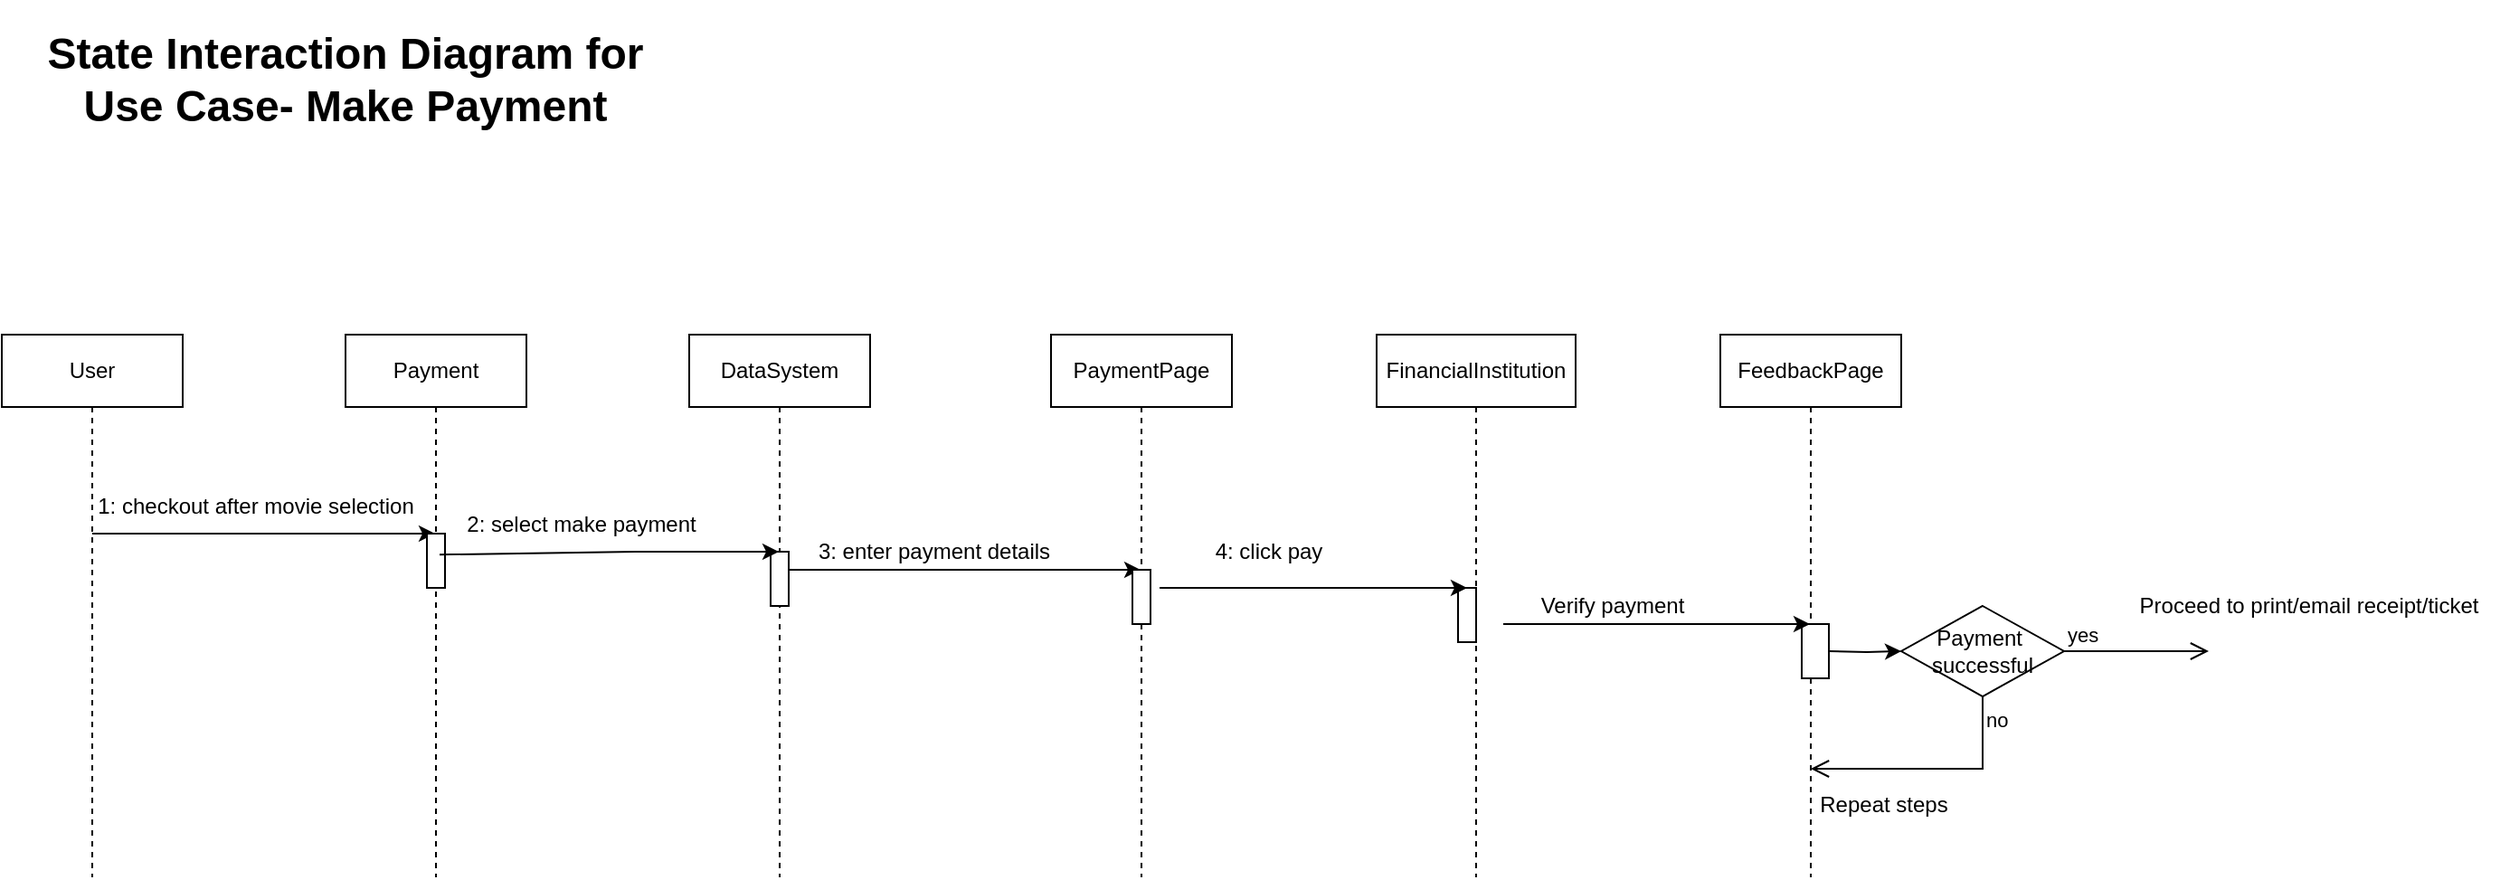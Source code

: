 <mxfile version="20.2.3" type="device"><diagram id="z9NSVl788BoWcJpWuMUM" name="Page-1"><mxGraphModel dx="1038" dy="641" grid="1" gridSize="10" guides="0" tooltips="1" connect="1" arrows="1" fold="1" page="1" pageScale="1" pageWidth="1700" pageHeight="1100" math="0" shadow="0"><root><mxCell id="0"/><mxCell id="1" parent="0"/><mxCell id="32ZUf5lDmiSfPGwsZt-B-11" value="Payment" style="shape=umlLifeline;perimeter=lifelinePerimeter;whiteSpace=wrap;html=1;container=1;collapsible=0;recursiveResize=0;outlineConnect=0;" parent="1" vertex="1"><mxGeometry x="230" y="215" width="100" height="300" as="geometry"/></mxCell><mxCell id="32ZUf5lDmiSfPGwsZt-B-12" value="User" style="shape=umlLifeline;perimeter=lifelinePerimeter;whiteSpace=wrap;html=1;container=1;collapsible=0;recursiveResize=0;outlineConnect=0;" parent="1" vertex="1"><mxGeometry x="40" y="215" width="100" height="300" as="geometry"/></mxCell><mxCell id="32ZUf5lDmiSfPGwsZt-B-13" value="DataSystem" style="shape=umlLifeline;perimeter=lifelinePerimeter;whiteSpace=wrap;html=1;container=1;collapsible=0;recursiveResize=0;outlineConnect=0;" parent="1" vertex="1"><mxGeometry x="420" y="215" width="100" height="300" as="geometry"/></mxCell><mxCell id="32ZUf5lDmiSfPGwsZt-B-35" value="" style="html=1;points=[];perimeter=orthogonalPerimeter;" parent="32ZUf5lDmiSfPGwsZt-B-13" vertex="1"><mxGeometry x="45" y="120" width="10" height="30" as="geometry"/></mxCell><mxCell id="32ZUf5lDmiSfPGwsZt-B-41" value="" style="endArrow=classic;html=1;rounded=0;" parent="32ZUf5lDmiSfPGwsZt-B-13" target="32ZUf5lDmiSfPGwsZt-B-14" edge="1"><mxGeometry width="50" height="50" relative="1" as="geometry"><mxPoint x="55" y="130" as="sourcePoint"/><mxPoint x="105" y="80" as="targetPoint"/></mxGeometry></mxCell><mxCell id="32ZUf5lDmiSfPGwsZt-B-14" value="PaymentPage" style="shape=umlLifeline;perimeter=lifelinePerimeter;whiteSpace=wrap;html=1;container=1;collapsible=0;recursiveResize=0;outlineConnect=0;" parent="1" vertex="1"><mxGeometry x="620" y="215" width="100" height="300" as="geometry"/></mxCell><mxCell id="32ZUf5lDmiSfPGwsZt-B-39" value="" style="html=1;points=[];perimeter=orthogonalPerimeter;" parent="32ZUf5lDmiSfPGwsZt-B-14" vertex="1"><mxGeometry x="45" y="130" width="10" height="30" as="geometry"/></mxCell><mxCell id="32ZUf5lDmiSfPGwsZt-B-15" value="FinancialInstitution" style="shape=umlLifeline;perimeter=lifelinePerimeter;whiteSpace=wrap;html=1;container=1;collapsible=0;recursiveResize=0;outlineConnect=0;size=40;" parent="1" vertex="1"><mxGeometry x="800" y="215" width="110" height="300" as="geometry"/></mxCell><mxCell id="32ZUf5lDmiSfPGwsZt-B-45" value="" style="html=1;points=[];perimeter=orthogonalPerimeter;" parent="32ZUf5lDmiSfPGwsZt-B-15" vertex="1"><mxGeometry x="45" y="140" width="10" height="30" as="geometry"/></mxCell><mxCell id="32ZUf5lDmiSfPGwsZt-B-16" value="" style="endArrow=classic;html=1;rounded=0;" parent="1" source="32ZUf5lDmiSfPGwsZt-B-12" target="32ZUf5lDmiSfPGwsZt-B-11" edge="1"><mxGeometry width="50" height="50" relative="1" as="geometry"><mxPoint x="110" y="355" as="sourcePoint"/><mxPoint x="160" y="305" as="targetPoint"/><Array as="points"><mxPoint x="200" y="325"/></Array></mxGeometry></mxCell><mxCell id="32ZUf5lDmiSfPGwsZt-B-17" value="1: checkout after movie selection" style="text;html=1;align=center;verticalAlign=middle;resizable=0;points=[];autosize=1;strokeColor=none;fillColor=none;" parent="1" vertex="1"><mxGeometry x="80" y="295" width="200" height="30" as="geometry"/></mxCell><mxCell id="32ZUf5lDmiSfPGwsZt-B-29" value="" style="html=1;points=[];perimeter=orthogonalPerimeter;" parent="1" vertex="1"><mxGeometry x="275" y="325" width="10" height="30" as="geometry"/></mxCell><mxCell id="32ZUf5lDmiSfPGwsZt-B-36" value="" style="endArrow=classic;html=1;rounded=0;exitX=0.7;exitY=0.387;exitDx=0;exitDy=0;exitPerimeter=0;" parent="1" source="32ZUf5lDmiSfPGwsZt-B-29" target="32ZUf5lDmiSfPGwsZt-B-13" edge="1"><mxGeometry width="50" height="50" relative="1" as="geometry"><mxPoint x="290" y="335" as="sourcePoint"/><mxPoint x="330" y="335" as="targetPoint"/><Array as="points"><mxPoint x="390" y="335"/></Array></mxGeometry></mxCell><mxCell id="32ZUf5lDmiSfPGwsZt-B-37" value="2: select make payment" style="text;html=1;align=center;verticalAlign=middle;resizable=0;points=[];autosize=1;strokeColor=none;fillColor=none;" parent="1" vertex="1"><mxGeometry x="285" y="305" width="150" height="30" as="geometry"/></mxCell><mxCell id="32ZUf5lDmiSfPGwsZt-B-43" value="3: enter payment details" style="text;html=1;align=center;verticalAlign=middle;resizable=0;points=[];autosize=1;strokeColor=none;fillColor=none;" parent="1" vertex="1"><mxGeometry x="480" y="320" width="150" height="30" as="geometry"/></mxCell><mxCell id="32ZUf5lDmiSfPGwsZt-B-46" value="" style="endArrow=classic;html=1;rounded=0;" parent="1" edge="1"><mxGeometry width="50" height="50" relative="1" as="geometry"><mxPoint x="680" y="355" as="sourcePoint"/><mxPoint x="850" y="355" as="targetPoint"/><Array as="points"><mxPoint x="750" y="355"/><mxPoint x="810" y="355"/></Array></mxGeometry></mxCell><mxCell id="32ZUf5lDmiSfPGwsZt-B-47" value="4: click pay" style="text;html=1;align=center;verticalAlign=middle;resizable=0;points=[];autosize=1;strokeColor=none;fillColor=none;" parent="1" vertex="1"><mxGeometry x="700" y="320" width="80" height="30" as="geometry"/></mxCell><mxCell id="32ZUf5lDmiSfPGwsZt-B-50" value="FeedbackPage" style="shape=umlLifeline;perimeter=lifelinePerimeter;whiteSpace=wrap;html=1;container=1;collapsible=0;recursiveResize=0;outlineConnect=0;" parent="1" vertex="1"><mxGeometry x="990" y="215" width="100" height="300" as="geometry"/></mxCell><mxCell id="32ZUf5lDmiSfPGwsZt-B-51" value="" style="html=1;points=[];perimeter=orthogonalPerimeter;" parent="32ZUf5lDmiSfPGwsZt-B-50" vertex="1"><mxGeometry x="45" y="160" width="15" height="30" as="geometry"/></mxCell><mxCell id="32ZUf5lDmiSfPGwsZt-B-52" value="" style="endArrow=classic;html=1;rounded=0;" parent="1" target="32ZUf5lDmiSfPGwsZt-B-50" edge="1"><mxGeometry width="50" height="50" relative="1" as="geometry"><mxPoint x="870" y="375" as="sourcePoint"/><mxPoint x="910" y="365" as="targetPoint"/></mxGeometry></mxCell><mxCell id="32ZUf5lDmiSfPGwsZt-B-53" value="Verify payment" style="text;html=1;align=center;verticalAlign=middle;resizable=0;points=[];autosize=1;strokeColor=none;fillColor=none;" parent="1" vertex="1"><mxGeometry x="880" y="350" width="100" height="30" as="geometry"/></mxCell><mxCell id="32ZUf5lDmiSfPGwsZt-B-54" value="Payment&amp;nbsp;&lt;br&gt;successful" style="rhombus;whiteSpace=wrap;html=1;fillColor=#FFFFFF;strokeColor=#000000;" parent="1" vertex="1"><mxGeometry x="1090" y="365" width="90" height="50" as="geometry"/></mxCell><mxCell id="32ZUf5lDmiSfPGwsZt-B-55" value="yes" style="edgeStyle=orthogonalEdgeStyle;html=1;align=left;verticalAlign=bottom;endArrow=open;endSize=8;strokeColor=#000000;rounded=0;" parent="1" source="32ZUf5lDmiSfPGwsZt-B-54" edge="1"><mxGeometry x="-1" relative="1" as="geometry"><mxPoint x="1260" y="390" as="targetPoint"/></mxGeometry></mxCell><mxCell id="32ZUf5lDmiSfPGwsZt-B-56" value="no" style="edgeStyle=orthogonalEdgeStyle;html=1;align=left;verticalAlign=top;endArrow=open;endSize=8;strokeColor=#000000;rounded=0;" parent="1" source="32ZUf5lDmiSfPGwsZt-B-54" target="32ZUf5lDmiSfPGwsZt-B-50" edge="1"><mxGeometry x="-1" relative="1" as="geometry"><mxPoint x="1130" y="495" as="targetPoint"/><Array as="points"><mxPoint x="1135" y="455"/></Array></mxGeometry></mxCell><mxCell id="32ZUf5lDmiSfPGwsZt-B-57" value="" style="edgeStyle=orthogonalEdgeStyle;rounded=0;orthogonalLoop=1;jettySize=auto;html=1;strokeColor=#000000;" parent="1" target="32ZUf5lDmiSfPGwsZt-B-54" edge="1"><mxGeometry relative="1" as="geometry"><mxPoint x="1050" y="390" as="sourcePoint"/></mxGeometry></mxCell><mxCell id="32ZUf5lDmiSfPGwsZt-B-58" value="Repeat steps" style="text;html=1;align=center;verticalAlign=middle;resizable=0;points=[];autosize=1;strokeColor=none;fillColor=none;" parent="1" vertex="1"><mxGeometry x="1035" y="460" width="90" height="30" as="geometry"/></mxCell><mxCell id="32ZUf5lDmiSfPGwsZt-B-59" value="Proceed to print/email receipt/ticket" style="text;html=1;align=center;verticalAlign=middle;resizable=0;points=[];autosize=1;strokeColor=none;fillColor=none;" parent="1" vertex="1"><mxGeometry x="1210" y="350" width="210" height="30" as="geometry"/></mxCell><mxCell id="j5fqzSuwKkZyhxPExnR--1" value="&lt;h1&gt;State Interaction Diagram for Use Case- Make Payment&lt;/h1&gt;" style="text;html=1;strokeColor=none;fillColor=none;spacing=5;spacingTop=-20;whiteSpace=wrap;overflow=hidden;rounded=0;align=center;" vertex="1" parent="1"><mxGeometry x="60" y="40" width="340" height="120" as="geometry"/></mxCell></root></mxGraphModel></diagram></mxfile>